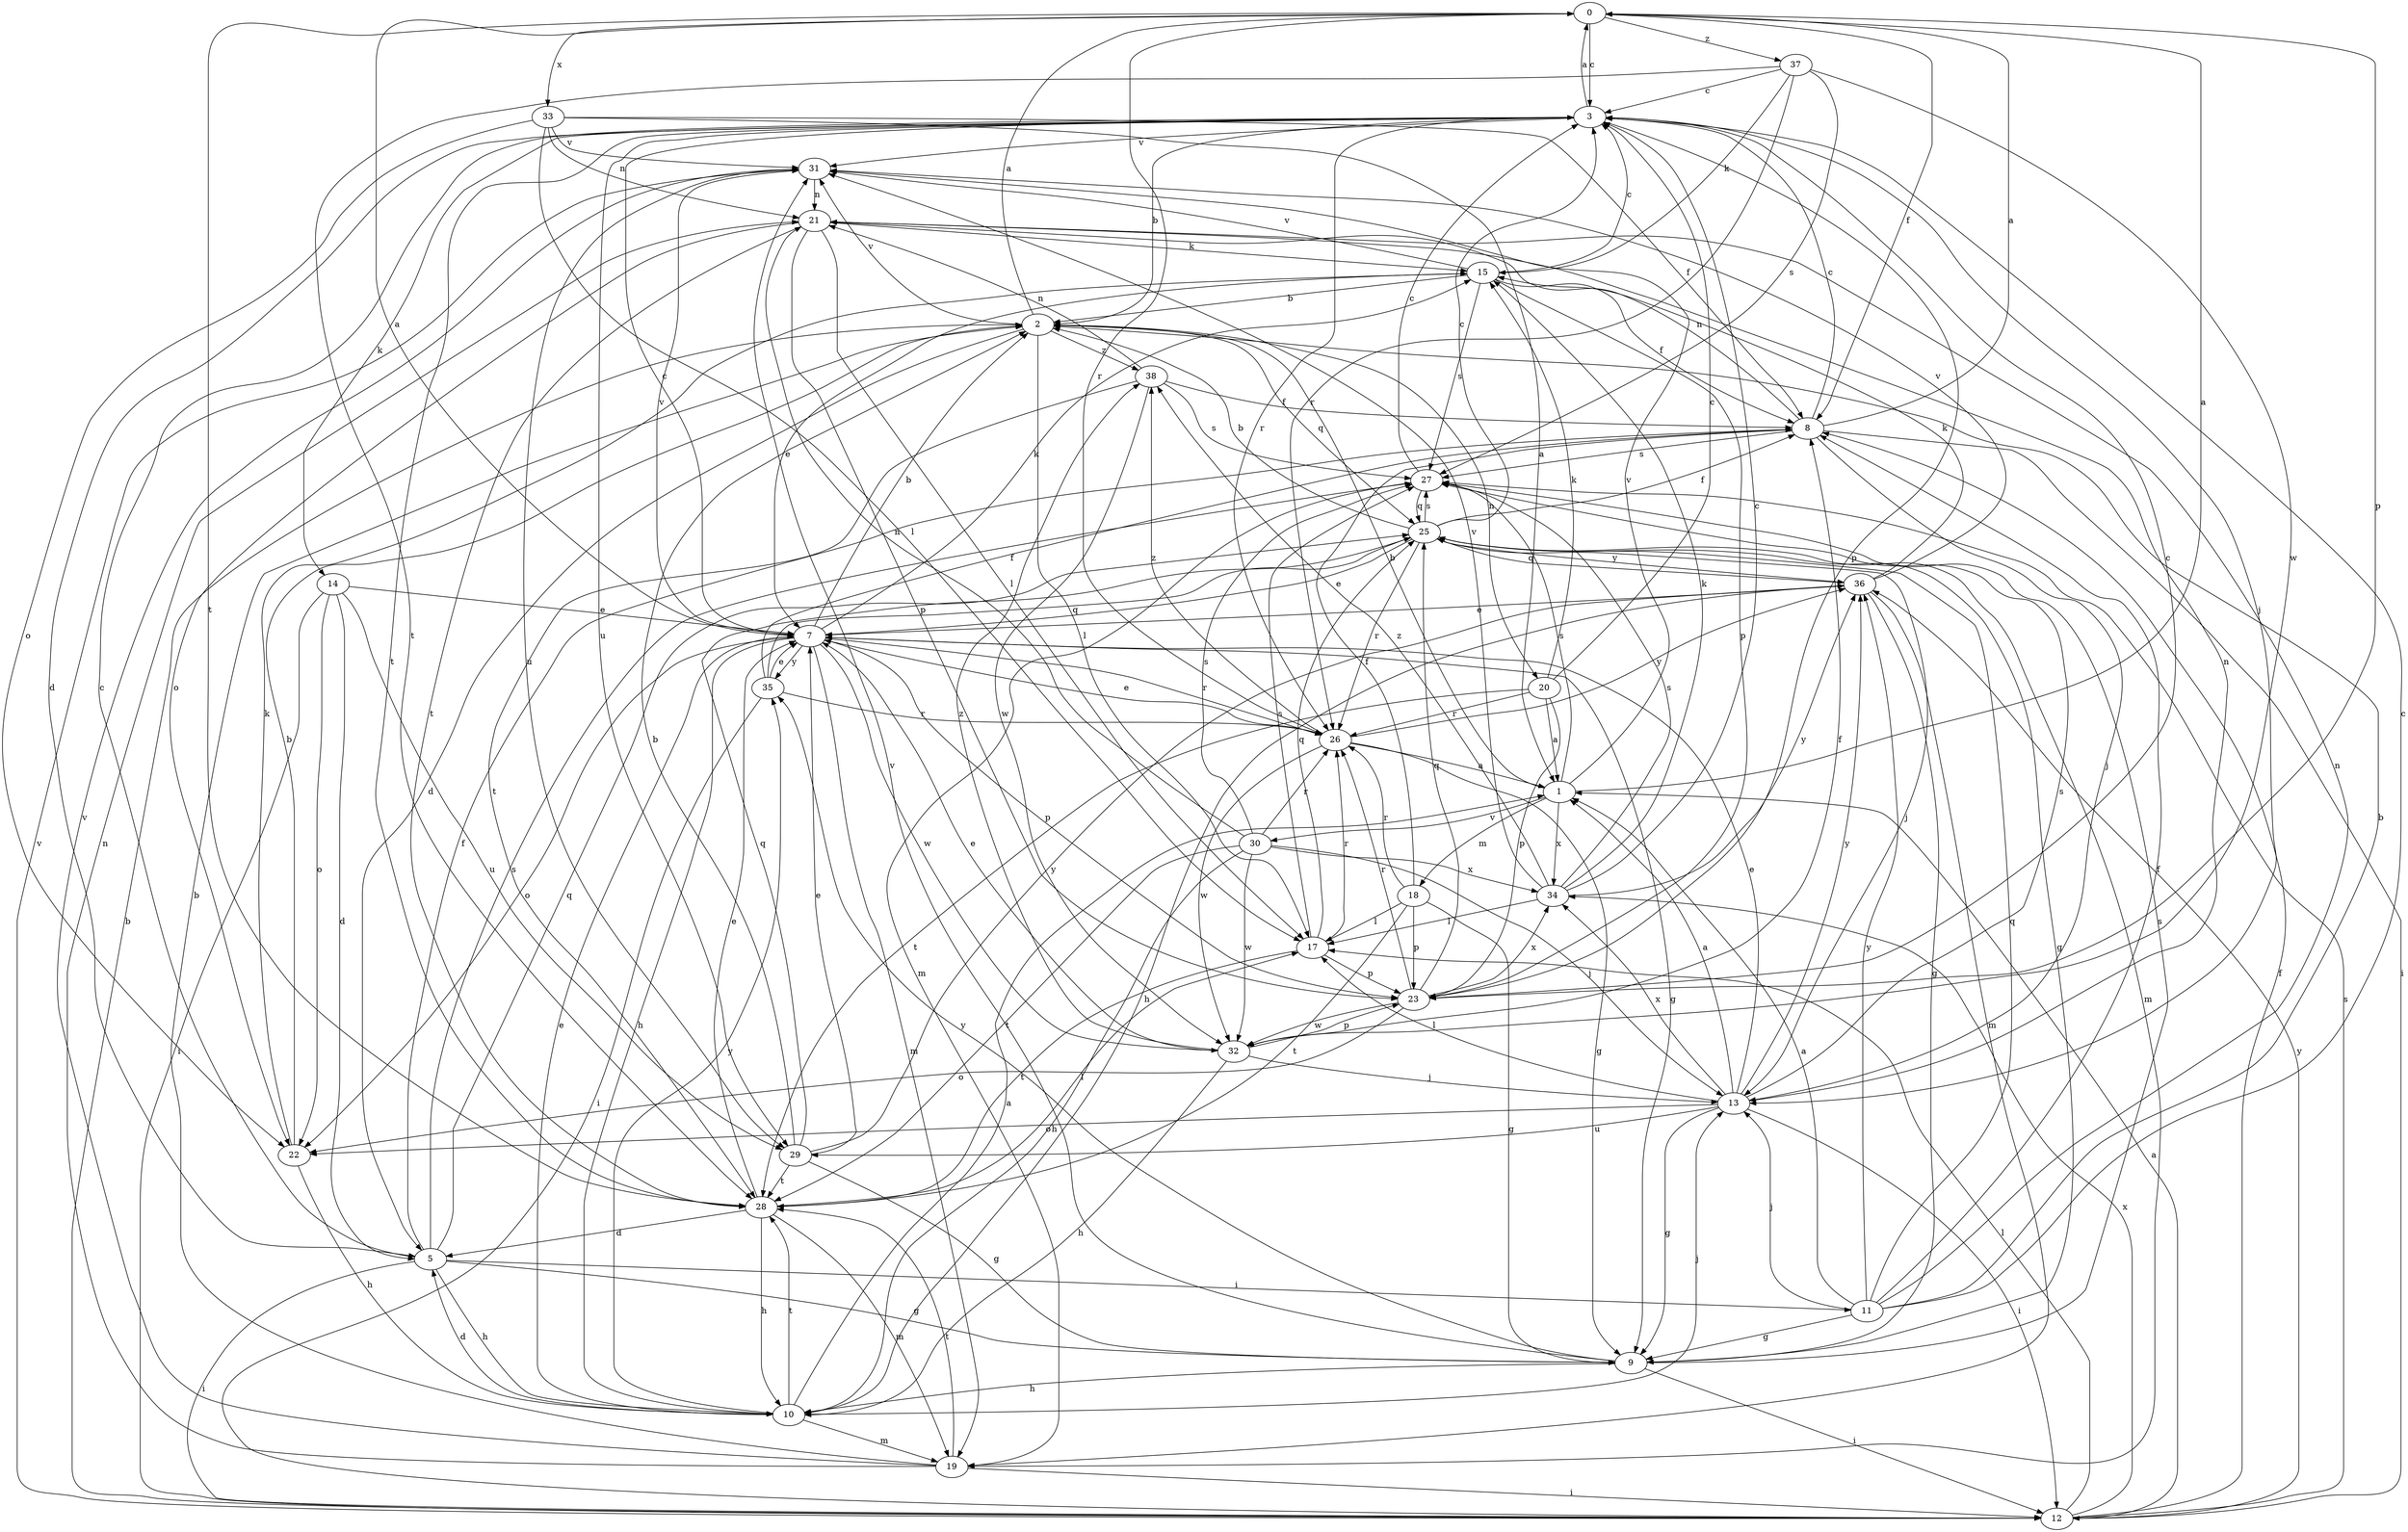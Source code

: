 strict digraph  {
0;
1;
2;
3;
5;
7;
8;
9;
10;
11;
12;
13;
14;
15;
17;
18;
19;
20;
21;
22;
23;
25;
26;
27;
28;
29;
30;
31;
32;
33;
34;
35;
36;
37;
38;
0 -> 3  [label=c];
0 -> 8  [label=f];
0 -> 23  [label=p];
0 -> 26  [label=r];
0 -> 28  [label=t];
0 -> 33  [label=x];
0 -> 37  [label=z];
1 -> 0  [label=a];
1 -> 2  [label=b];
1 -> 18  [label=m];
1 -> 27  [label=s];
1 -> 30  [label=v];
1 -> 31  [label=v];
1 -> 34  [label=x];
2 -> 0  [label=a];
2 -> 5  [label=d];
2 -> 17  [label=l];
2 -> 20  [label=n];
2 -> 25  [label=q];
2 -> 31  [label=v];
2 -> 38  [label=z];
3 -> 0  [label=a];
3 -> 2  [label=b];
3 -> 5  [label=d];
3 -> 13  [label=j];
3 -> 14  [label=k];
3 -> 23  [label=p];
3 -> 26  [label=r];
3 -> 28  [label=t];
3 -> 29  [label=u];
3 -> 31  [label=v];
5 -> 3  [label=c];
5 -> 8  [label=f];
5 -> 9  [label=g];
5 -> 10  [label=h];
5 -> 11  [label=i];
5 -> 12  [label=i];
5 -> 25  [label=q];
5 -> 27  [label=s];
7 -> 0  [label=a];
7 -> 2  [label=b];
7 -> 3  [label=c];
7 -> 9  [label=g];
7 -> 10  [label=h];
7 -> 15  [label=k];
7 -> 19  [label=m];
7 -> 22  [label=o];
7 -> 23  [label=p];
7 -> 26  [label=r];
7 -> 31  [label=v];
7 -> 32  [label=w];
7 -> 35  [label=y];
8 -> 0  [label=a];
8 -> 3  [label=c];
8 -> 12  [label=i];
8 -> 13  [label=j];
8 -> 21  [label=n];
8 -> 27  [label=s];
9 -> 10  [label=h];
9 -> 12  [label=i];
9 -> 27  [label=s];
9 -> 31  [label=v];
9 -> 35  [label=y];
10 -> 1  [label=a];
10 -> 5  [label=d];
10 -> 7  [label=e];
10 -> 13  [label=j];
10 -> 19  [label=m];
10 -> 28  [label=t];
10 -> 35  [label=y];
11 -> 1  [label=a];
11 -> 2  [label=b];
11 -> 3  [label=c];
11 -> 8  [label=f];
11 -> 9  [label=g];
11 -> 13  [label=j];
11 -> 21  [label=n];
11 -> 25  [label=q];
11 -> 36  [label=y];
12 -> 1  [label=a];
12 -> 2  [label=b];
12 -> 8  [label=f];
12 -> 17  [label=l];
12 -> 27  [label=s];
12 -> 31  [label=v];
12 -> 34  [label=x];
12 -> 36  [label=y];
13 -> 1  [label=a];
13 -> 7  [label=e];
13 -> 9  [label=g];
13 -> 12  [label=i];
13 -> 17  [label=l];
13 -> 21  [label=n];
13 -> 22  [label=o];
13 -> 27  [label=s];
13 -> 29  [label=u];
13 -> 34  [label=x];
13 -> 36  [label=y];
14 -> 5  [label=d];
14 -> 7  [label=e];
14 -> 12  [label=i];
14 -> 22  [label=o];
14 -> 29  [label=u];
15 -> 2  [label=b];
15 -> 3  [label=c];
15 -> 7  [label=e];
15 -> 8  [label=f];
15 -> 23  [label=p];
15 -> 27  [label=s];
15 -> 31  [label=v];
17 -> 23  [label=p];
17 -> 25  [label=q];
17 -> 26  [label=r];
17 -> 27  [label=s];
17 -> 28  [label=t];
18 -> 8  [label=f];
18 -> 9  [label=g];
18 -> 17  [label=l];
18 -> 23  [label=p];
18 -> 26  [label=r];
18 -> 28  [label=t];
19 -> 2  [label=b];
19 -> 12  [label=i];
19 -> 21  [label=n];
19 -> 28  [label=t];
19 -> 31  [label=v];
20 -> 1  [label=a];
20 -> 3  [label=c];
20 -> 15  [label=k];
20 -> 23  [label=p];
20 -> 26  [label=r];
20 -> 28  [label=t];
21 -> 15  [label=k];
21 -> 17  [label=l];
21 -> 22  [label=o];
21 -> 23  [label=p];
21 -> 28  [label=t];
22 -> 2  [label=b];
22 -> 10  [label=h];
22 -> 15  [label=k];
23 -> 3  [label=c];
23 -> 22  [label=o];
23 -> 25  [label=q];
23 -> 26  [label=r];
23 -> 32  [label=w];
23 -> 34  [label=x];
25 -> 2  [label=b];
25 -> 3  [label=c];
25 -> 7  [label=e];
25 -> 8  [label=f];
25 -> 9  [label=g];
25 -> 13  [label=j];
25 -> 19  [label=m];
25 -> 26  [label=r];
25 -> 27  [label=s];
25 -> 36  [label=y];
26 -> 1  [label=a];
26 -> 7  [label=e];
26 -> 9  [label=g];
26 -> 32  [label=w];
26 -> 36  [label=y];
26 -> 38  [label=z];
27 -> 3  [label=c];
27 -> 19  [label=m];
27 -> 25  [label=q];
28 -> 5  [label=d];
28 -> 7  [label=e];
28 -> 10  [label=h];
28 -> 17  [label=l];
28 -> 19  [label=m];
29 -> 2  [label=b];
29 -> 7  [label=e];
29 -> 9  [label=g];
29 -> 25  [label=q];
29 -> 28  [label=t];
29 -> 36  [label=y];
30 -> 10  [label=h];
30 -> 13  [label=j];
30 -> 21  [label=n];
30 -> 26  [label=r];
30 -> 27  [label=s];
30 -> 28  [label=t];
30 -> 32  [label=w];
30 -> 34  [label=x];
31 -> 21  [label=n];
31 -> 29  [label=u];
32 -> 7  [label=e];
32 -> 8  [label=f];
32 -> 10  [label=h];
32 -> 13  [label=j];
32 -> 23  [label=p];
32 -> 38  [label=z];
33 -> 1  [label=a];
33 -> 8  [label=f];
33 -> 17  [label=l];
33 -> 21  [label=n];
33 -> 22  [label=o];
33 -> 31  [label=v];
34 -> 3  [label=c];
34 -> 15  [label=k];
34 -> 17  [label=l];
34 -> 27  [label=s];
34 -> 31  [label=v];
34 -> 36  [label=y];
34 -> 38  [label=z];
35 -> 7  [label=e];
35 -> 8  [label=f];
35 -> 12  [label=i];
35 -> 25  [label=q];
35 -> 26  [label=r];
36 -> 7  [label=e];
36 -> 9  [label=g];
36 -> 10  [label=h];
36 -> 15  [label=k];
36 -> 19  [label=m];
36 -> 25  [label=q];
36 -> 31  [label=v];
37 -> 3  [label=c];
37 -> 15  [label=k];
37 -> 26  [label=r];
37 -> 27  [label=s];
37 -> 28  [label=t];
37 -> 32  [label=w];
38 -> 8  [label=f];
38 -> 21  [label=n];
38 -> 27  [label=s];
38 -> 28  [label=t];
38 -> 32  [label=w];
}
